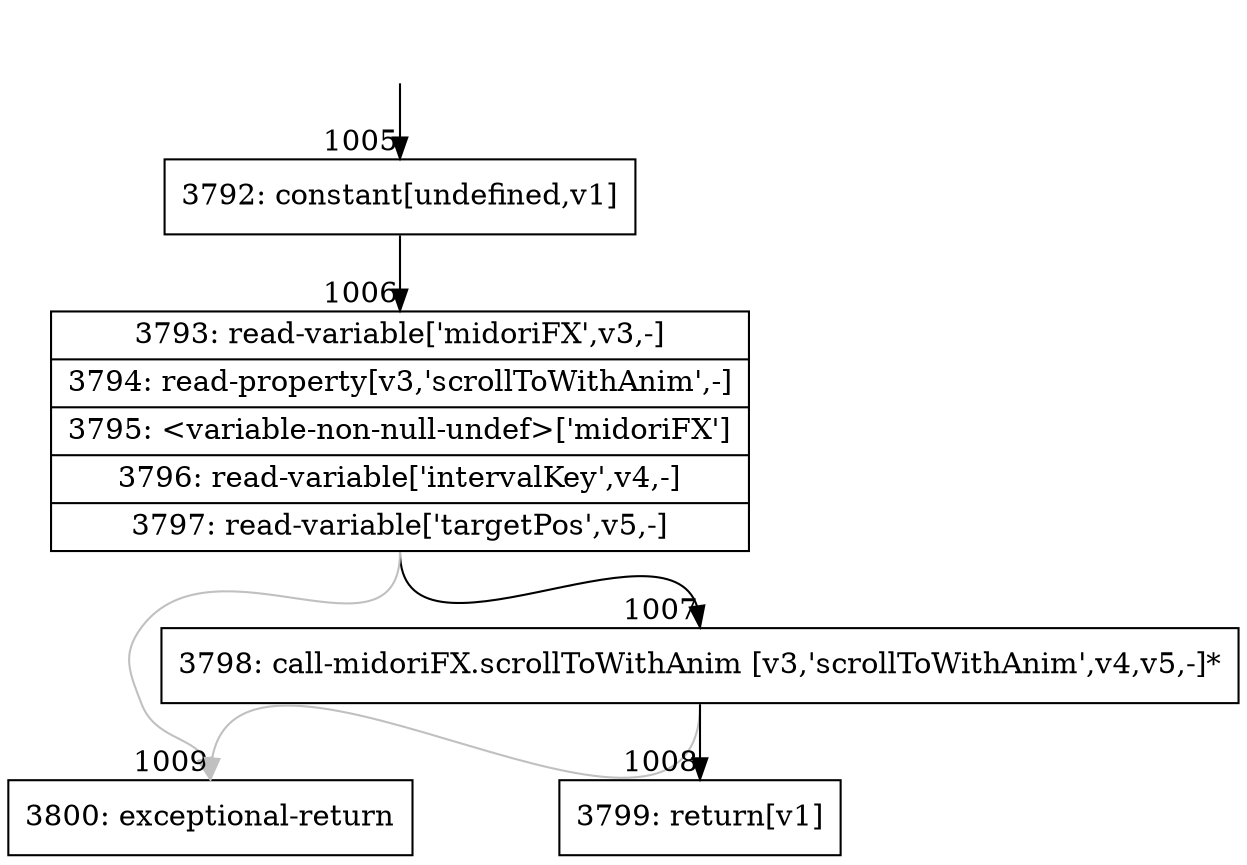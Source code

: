digraph {
rankdir="TD"
BB_entry56[shape=none,label=""];
BB_entry56 -> BB1005 [tailport=s, headport=n, headlabel="    1005"]
BB1005 [shape=record label="{3792: constant[undefined,v1]}" ] 
BB1005 -> BB1006 [tailport=s, headport=n, headlabel="      1006"]
BB1006 [shape=record label="{3793: read-variable['midoriFX',v3,-]|3794: read-property[v3,'scrollToWithAnim',-]|3795: \<variable-non-null-undef\>['midoriFX']|3796: read-variable['intervalKey',v4,-]|3797: read-variable['targetPos',v5,-]}" ] 
BB1006 -> BB1007 [tailport=s, headport=n, headlabel="      1007"]
BB1006 -> BB1009 [tailport=s, headport=n, color=gray, headlabel="      1009"]
BB1007 [shape=record label="{3798: call-midoriFX.scrollToWithAnim [v3,'scrollToWithAnim',v4,v5,-]*}" ] 
BB1007 -> BB1008 [tailport=s, headport=n, headlabel="      1008"]
BB1007 -> BB1009 [tailport=s, headport=n, color=gray]
BB1008 [shape=record label="{3799: return[v1]}" ] 
BB1009 [shape=record label="{3800: exceptional-return}" ] 
//#$~ 753
}
